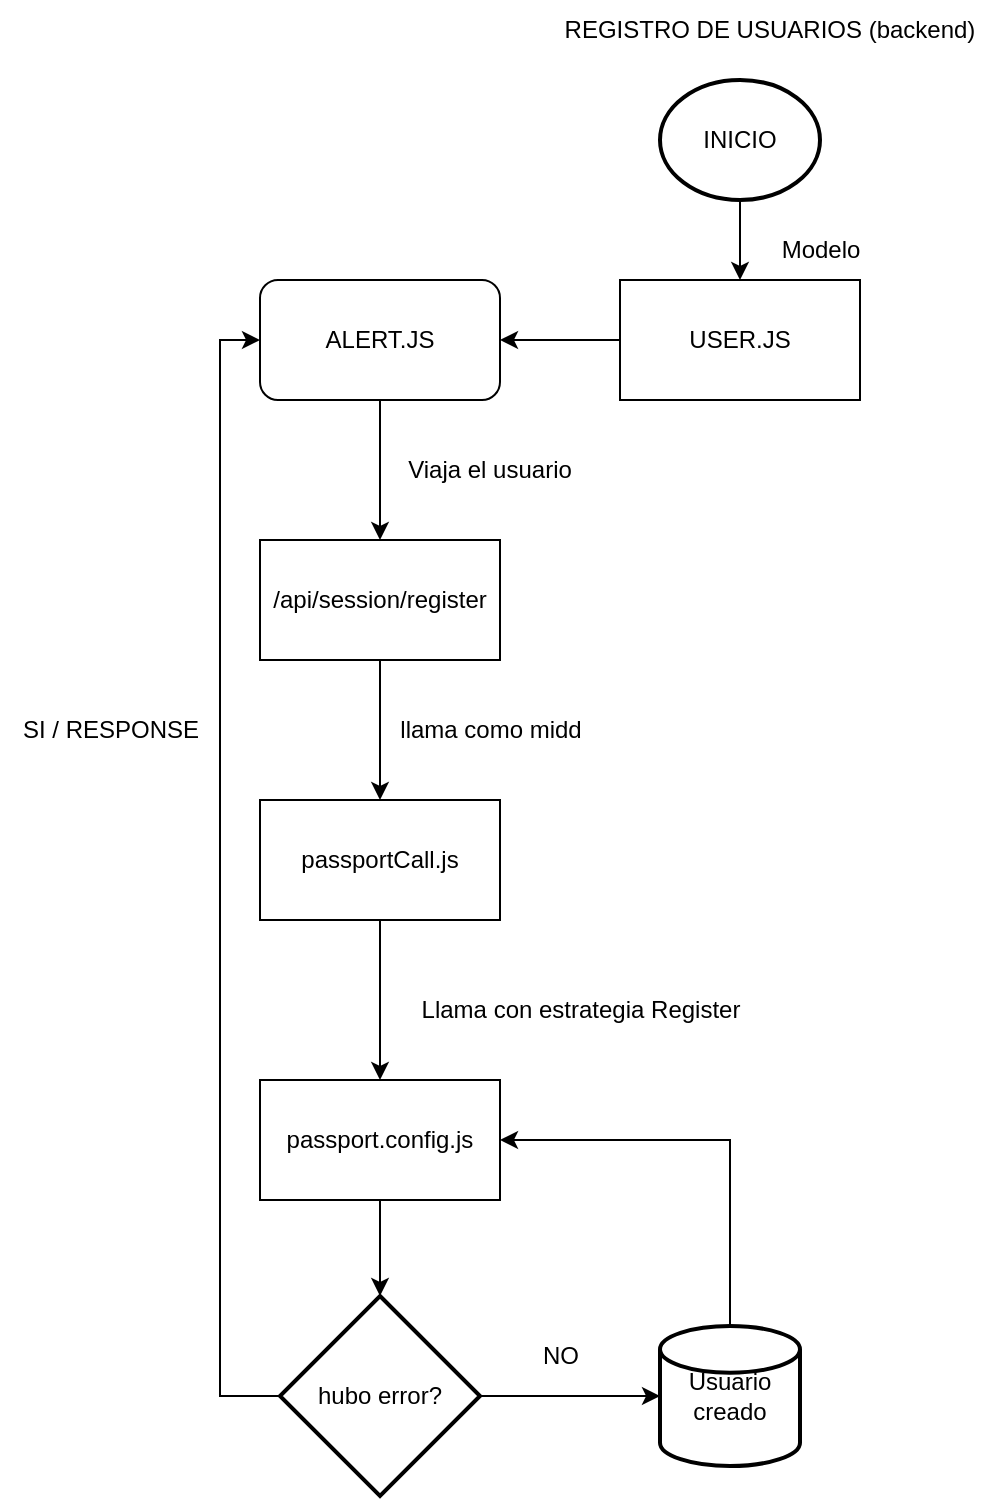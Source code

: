 <mxfile version="21.5.2" type="github">
  <diagram id="C5RBs43oDa-KdzZeNtuy" name="Page-1">
    <mxGraphModel dx="794" dy="477" grid="1" gridSize="10" guides="1" tooltips="1" connect="1" arrows="1" fold="1" page="1" pageScale="1" pageWidth="827" pageHeight="1169" math="0" shadow="0">
      <root>
        <mxCell id="WIyWlLk6GJQsqaUBKTNV-0" />
        <mxCell id="WIyWlLk6GJQsqaUBKTNV-1" parent="WIyWlLk6GJQsqaUBKTNV-0" />
        <mxCell id="9wHplCKHJmTgAgDDms6--33" style="edgeStyle=orthogonalEdgeStyle;rounded=0;orthogonalLoop=1;jettySize=auto;html=1;exitX=0.5;exitY=1;exitDx=0;exitDy=0;exitPerimeter=0;entryX=0.5;entryY=0;entryDx=0;entryDy=0;" edge="1" parent="WIyWlLk6GJQsqaUBKTNV-1" source="9wHplCKHJmTgAgDDms6--1" target="9wHplCKHJmTgAgDDms6--8">
          <mxGeometry relative="1" as="geometry" />
        </mxCell>
        <mxCell id="9wHplCKHJmTgAgDDms6--1" value="INICIO" style="strokeWidth=2;html=1;shape=mxgraph.flowchart.start_1;whiteSpace=wrap;labelBackgroundColor=none;" vertex="1" parent="WIyWlLk6GJQsqaUBKTNV-1">
          <mxGeometry x="330" y="70" width="80" height="60" as="geometry" />
        </mxCell>
        <mxCell id="9wHplCKHJmTgAgDDms6--2" value="REGISTRO DE USUARIOS (backend)" style="text;html=1;strokeColor=none;fillColor=none;align=center;verticalAlign=middle;whiteSpace=wrap;rounded=0;" vertex="1" parent="WIyWlLk6GJQsqaUBKTNV-1">
          <mxGeometry x="280" y="30" width="210" height="30" as="geometry" />
        </mxCell>
        <mxCell id="9wHplCKHJmTgAgDDms6--25" style="edgeStyle=orthogonalEdgeStyle;rounded=0;orthogonalLoop=1;jettySize=auto;html=1;entryX=1;entryY=0.5;entryDx=0;entryDy=0;" edge="1" parent="WIyWlLk6GJQsqaUBKTNV-1" source="9wHplCKHJmTgAgDDms6--8" target="9wHplCKHJmTgAgDDms6--10">
          <mxGeometry relative="1" as="geometry" />
        </mxCell>
        <mxCell id="9wHplCKHJmTgAgDDms6--8" value="USER.JS" style="rounded=0;whiteSpace=wrap;html=1;" vertex="1" parent="WIyWlLk6GJQsqaUBKTNV-1">
          <mxGeometry x="310" y="170" width="120" height="60" as="geometry" />
        </mxCell>
        <mxCell id="9wHplCKHJmTgAgDDms6--27" style="edgeStyle=orthogonalEdgeStyle;rounded=0;orthogonalLoop=1;jettySize=auto;html=1;exitX=0.5;exitY=1;exitDx=0;exitDy=0;entryX=0.5;entryY=0;entryDx=0;entryDy=0;" edge="1" parent="WIyWlLk6GJQsqaUBKTNV-1" source="9wHplCKHJmTgAgDDms6--10" target="9wHplCKHJmTgAgDDms6--18">
          <mxGeometry relative="1" as="geometry" />
        </mxCell>
        <mxCell id="9wHplCKHJmTgAgDDms6--10" value="ALERT.JS" style="rounded=1;whiteSpace=wrap;html=1;" vertex="1" parent="WIyWlLk6GJQsqaUBKTNV-1">
          <mxGeometry x="130" y="170" width="120" height="60" as="geometry" />
        </mxCell>
        <mxCell id="9wHplCKHJmTgAgDDms6--39" style="edgeStyle=orthogonalEdgeStyle;rounded=0;orthogonalLoop=1;jettySize=auto;html=1;exitX=0.5;exitY=1;exitDx=0;exitDy=0;" edge="1" parent="WIyWlLk6GJQsqaUBKTNV-1" source="9wHplCKHJmTgAgDDms6--18" target="9wHplCKHJmTgAgDDms6--28">
          <mxGeometry relative="1" as="geometry" />
        </mxCell>
        <mxCell id="9wHplCKHJmTgAgDDms6--18" value="/api/session/register" style="whiteSpace=wrap;html=1;" vertex="1" parent="WIyWlLk6GJQsqaUBKTNV-1">
          <mxGeometry x="130" y="300" width="120" height="60" as="geometry" />
        </mxCell>
        <mxCell id="9wHplCKHJmTgAgDDms6--31" value="" style="edgeStyle=orthogonalEdgeStyle;rounded=0;orthogonalLoop=1;jettySize=auto;html=1;" edge="1" parent="WIyWlLk6GJQsqaUBKTNV-1" source="9wHplCKHJmTgAgDDms6--28" target="9wHplCKHJmTgAgDDms6--30">
          <mxGeometry relative="1" as="geometry" />
        </mxCell>
        <mxCell id="9wHplCKHJmTgAgDDms6--28" value="passportCall.js" style="whiteSpace=wrap;html=1;" vertex="1" parent="WIyWlLk6GJQsqaUBKTNV-1">
          <mxGeometry x="130" y="430" width="120" height="60" as="geometry" />
        </mxCell>
        <mxCell id="9wHplCKHJmTgAgDDms6--53" style="edgeStyle=orthogonalEdgeStyle;rounded=0;orthogonalLoop=1;jettySize=auto;html=1;entryX=0.5;entryY=0;entryDx=0;entryDy=0;entryPerimeter=0;" edge="1" parent="WIyWlLk6GJQsqaUBKTNV-1" source="9wHplCKHJmTgAgDDms6--30" target="9wHplCKHJmTgAgDDms6--50">
          <mxGeometry relative="1" as="geometry" />
        </mxCell>
        <mxCell id="9wHplCKHJmTgAgDDms6--30" value="passport.config.js" style="whiteSpace=wrap;html=1;" vertex="1" parent="WIyWlLk6GJQsqaUBKTNV-1">
          <mxGeometry x="130" y="570" width="120" height="60" as="geometry" />
        </mxCell>
        <mxCell id="9wHplCKHJmTgAgDDms6--32" value="Viaja el usuario" style="text;html=1;strokeColor=none;fillColor=none;align=center;verticalAlign=middle;whiteSpace=wrap;rounded=0;" vertex="1" parent="WIyWlLk6GJQsqaUBKTNV-1">
          <mxGeometry x="180" y="250" width="130" height="30" as="geometry" />
        </mxCell>
        <mxCell id="9wHplCKHJmTgAgDDms6--34" value="Modelo" style="text;html=1;align=center;verticalAlign=middle;resizable=0;points=[];autosize=1;strokeColor=none;fillColor=none;" vertex="1" parent="WIyWlLk6GJQsqaUBKTNV-1">
          <mxGeometry x="380" y="140" width="60" height="30" as="geometry" />
        </mxCell>
        <mxCell id="9wHplCKHJmTgAgDDms6--42" value="Llama con estrategia Register" style="text;html=1;align=center;verticalAlign=middle;resizable=0;points=[];autosize=1;strokeColor=none;fillColor=none;" vertex="1" parent="WIyWlLk6GJQsqaUBKTNV-1">
          <mxGeometry x="200" y="520" width="180" height="30" as="geometry" />
        </mxCell>
        <mxCell id="9wHplCKHJmTgAgDDms6--60" style="edgeStyle=orthogonalEdgeStyle;rounded=0;orthogonalLoop=1;jettySize=auto;html=1;exitX=0.5;exitY=0;exitDx=0;exitDy=0;exitPerimeter=0;entryX=1;entryY=0.5;entryDx=0;entryDy=0;" edge="1" parent="WIyWlLk6GJQsqaUBKTNV-1" source="9wHplCKHJmTgAgDDms6--43" target="9wHplCKHJmTgAgDDms6--30">
          <mxGeometry relative="1" as="geometry" />
        </mxCell>
        <mxCell id="9wHplCKHJmTgAgDDms6--43" value="Usuario creado" style="strokeWidth=2;html=1;shape=mxgraph.flowchart.database;whiteSpace=wrap;" vertex="1" parent="WIyWlLk6GJQsqaUBKTNV-1">
          <mxGeometry x="330" y="693" width="70" height="70" as="geometry" />
        </mxCell>
        <mxCell id="9wHplCKHJmTgAgDDms6--47" value="NO" style="text;html=1;align=center;verticalAlign=middle;resizable=0;points=[];autosize=1;strokeColor=none;fillColor=none;" vertex="1" parent="WIyWlLk6GJQsqaUBKTNV-1">
          <mxGeometry x="260" y="693" width="40" height="30" as="geometry" />
        </mxCell>
        <mxCell id="9wHplCKHJmTgAgDDms6--48" value="llama como midd" style="text;html=1;align=center;verticalAlign=middle;resizable=0;points=[];autosize=1;strokeColor=none;fillColor=none;" vertex="1" parent="WIyWlLk6GJQsqaUBKTNV-1">
          <mxGeometry x="190" y="380" width="110" height="30" as="geometry" />
        </mxCell>
        <mxCell id="9wHplCKHJmTgAgDDms6--51" style="edgeStyle=orthogonalEdgeStyle;rounded=0;orthogonalLoop=1;jettySize=auto;html=1;" edge="1" parent="WIyWlLk6GJQsqaUBKTNV-1" source="9wHplCKHJmTgAgDDms6--50" target="9wHplCKHJmTgAgDDms6--43">
          <mxGeometry relative="1" as="geometry" />
        </mxCell>
        <mxCell id="9wHplCKHJmTgAgDDms6--56" style="edgeStyle=orthogonalEdgeStyle;rounded=0;orthogonalLoop=1;jettySize=auto;html=1;exitX=0;exitY=0.5;exitDx=0;exitDy=0;exitPerimeter=0;entryX=0;entryY=0.5;entryDx=0;entryDy=0;" edge="1" parent="WIyWlLk6GJQsqaUBKTNV-1" source="9wHplCKHJmTgAgDDms6--50" target="9wHplCKHJmTgAgDDms6--10">
          <mxGeometry relative="1" as="geometry" />
        </mxCell>
        <mxCell id="9wHplCKHJmTgAgDDms6--50" value="hubo error?" style="strokeWidth=2;html=1;shape=mxgraph.flowchart.decision;whiteSpace=wrap;" vertex="1" parent="WIyWlLk6GJQsqaUBKTNV-1">
          <mxGeometry x="140" y="678" width="100" height="100" as="geometry" />
        </mxCell>
        <mxCell id="9wHplCKHJmTgAgDDms6--55" value="SI / RESPONSE" style="text;html=1;align=center;verticalAlign=middle;resizable=0;points=[];autosize=1;strokeColor=none;fillColor=none;" vertex="1" parent="WIyWlLk6GJQsqaUBKTNV-1">
          <mxGeometry y="380" width="110" height="30" as="geometry" />
        </mxCell>
      </root>
    </mxGraphModel>
  </diagram>
</mxfile>
